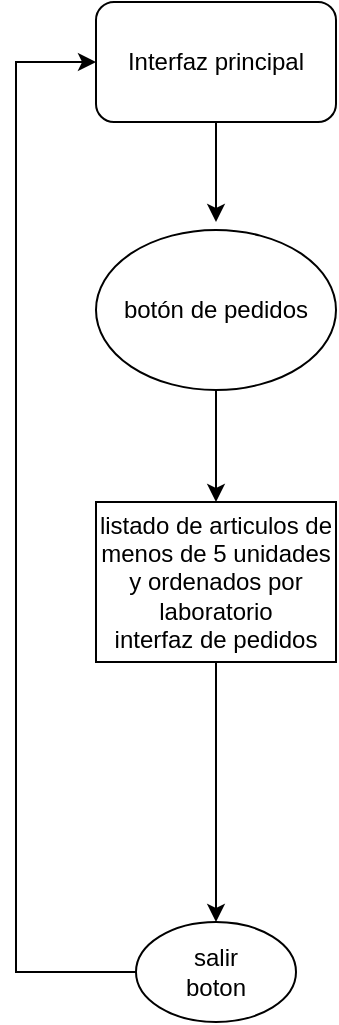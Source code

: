 <mxfile version="13.9.7" type="device"><diagram id="y0XukhvgNyU9BGp6lTJl" name="Page-1"><mxGraphModel dx="868" dy="393" grid="1" gridSize="10" guides="1" tooltips="1" connect="1" arrows="1" fold="1" page="1" pageScale="1" pageWidth="827" pageHeight="1169" math="0" shadow="0"><root><mxCell id="0"/><mxCell id="1" parent="0"/><mxCell id="GUzYTEe5EyGzgP-8AbfF-12" style="edgeStyle=orthogonalEdgeStyle;rounded=0;orthogonalLoop=1;jettySize=auto;html=1;exitX=0.5;exitY=1;exitDx=0;exitDy=0;entryX=0.5;entryY=0;entryDx=0;entryDy=0;" parent="1" source="GUzYTEe5EyGzgP-8AbfF-1" target="GUzYTEe5EyGzgP-8AbfF-6" edge="1"><mxGeometry relative="1" as="geometry"><mxPoint x="380" y="260" as="targetPoint"/></mxGeometry></mxCell><mxCell id="GUzYTEe5EyGzgP-8AbfF-1" value="&lt;font style=&quot;vertical-align: inherit&quot;&gt;&lt;font style=&quot;vertical-align: inherit&quot;&gt;&lt;font style=&quot;vertical-align: inherit&quot;&gt;&lt;font style=&quot;vertical-align: inherit&quot;&gt;&lt;font style=&quot;vertical-align: inherit&quot;&gt;&lt;font style=&quot;vertical-align: inherit&quot;&gt;botón de pedidos&lt;/font&gt;&lt;/font&gt;&lt;/font&gt;&lt;/font&gt;&lt;/font&gt;&lt;/font&gt;" style="ellipse;whiteSpace=wrap;html=1;" parent="1" vertex="1"><mxGeometry x="320" y="154" width="120" height="80" as="geometry"/></mxCell><mxCell id="GUzYTEe5EyGzgP-8AbfF-9" style="edgeStyle=orthogonalEdgeStyle;rounded=0;orthogonalLoop=1;jettySize=auto;html=1;entryX=0.5;entryY=0;entryDx=0;entryDy=0;" parent="1" source="GUzYTEe5EyGzgP-8AbfF-6" target="GUzYTEe5EyGzgP-8AbfF-7" edge="1"><mxGeometry relative="1" as="geometry"/></mxCell><mxCell id="GUzYTEe5EyGzgP-8AbfF-6" value="&lt;font style=&quot;vertical-align: inherit&quot;&gt;&lt;font style=&quot;vertical-align: inherit&quot;&gt;listado de articulos de menos de 5 unidades y ordenados por laboratorio&lt;br&gt;interfaz de pedidos&lt;br&gt;&lt;/font&gt;&lt;/font&gt;" style="rounded=0;whiteSpace=wrap;html=1;" parent="1" vertex="1"><mxGeometry x="320" y="290" width="120" height="80" as="geometry"/></mxCell><mxCell id="GUzYTEe5EyGzgP-8AbfF-10" style="edgeStyle=orthogonalEdgeStyle;rounded=0;orthogonalLoop=1;jettySize=auto;html=1;exitX=0;exitY=0.5;exitDx=0;exitDy=0;entryX=0;entryY=0.5;entryDx=0;entryDy=0;" parent="1" source="GUzYTEe5EyGzgP-8AbfF-7" target="GUzYTEe5EyGzgP-8AbfF-46" edge="1"><mxGeometry relative="1" as="geometry"><mxPoint x="280" y="60" as="targetPoint"/><Array as="points"><mxPoint x="280" y="525"/><mxPoint x="280" y="70"/></Array></mxGeometry></mxCell><mxCell id="GUzYTEe5EyGzgP-8AbfF-7" value="&lt;font style=&quot;vertical-align: inherit&quot;&gt;&lt;font style=&quot;vertical-align: inherit&quot;&gt;salir&lt;br&gt;boton&lt;br&gt;&lt;/font&gt;&lt;/font&gt;" style="ellipse;whiteSpace=wrap;html=1;" parent="1" vertex="1"><mxGeometry x="340" y="500" width="80" height="50" as="geometry"/></mxCell><mxCell id="GUzYTEe5EyGzgP-8AbfF-49" style="edgeStyle=orthogonalEdgeStyle;rounded=0;orthogonalLoop=1;jettySize=auto;html=1;" parent="1" source="GUzYTEe5EyGzgP-8AbfF-46" edge="1"><mxGeometry relative="1" as="geometry"><mxPoint x="380" y="150" as="targetPoint"/></mxGeometry></mxCell><mxCell id="GUzYTEe5EyGzgP-8AbfF-46" value="Interfaz principal" style="rounded=1;whiteSpace=wrap;html=1;" parent="1" vertex="1"><mxGeometry x="320" y="40" width="120" height="60" as="geometry"/></mxCell></root></mxGraphModel></diagram></mxfile>